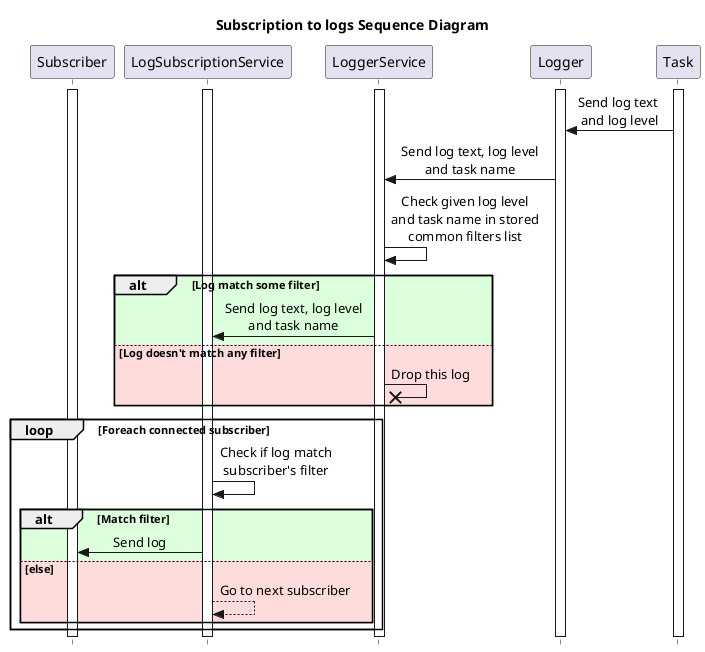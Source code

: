 @startuml Logger Subscription Sequence

skinparam Style strictuml
skinparam SequenceMessageAlign center
hide empty description
title Subscription to logs Sequence Diagram

participant Subscriber as sub
participant LogSubscriptionService as subservice
participant LoggerService as logservice
participant Logger as logger
participant Task as task

activate sub
activate subservice
activate logservice
activate logger
activate task

task -> logger : Send log text \nand log level
logger -> logservice : Send log text, log level\nand task name
logservice -> logservice : Check given log level\nand task name in stored\ncommon filters list
alt #DCFFDC Log match some filter
    logservice -> subservice : Send log text, log level\nand task name
else #FFDCDC Log doesn't match any filter
    logservice ->x logservice : Drop this log
end

loop Foreach connected subscriber
    subservice -> subservice : Check if log match\nsubscriber's filter
    alt #DCFFDC Match filter 
        subservice -> sub : Send log
    else #FFDCDC else
        subservice --> subservice : Go to next subscriber
    end
end

deactivate sub
deactivate subservice
deactivate logservice
deactivate logger
deactivate task

@enduml